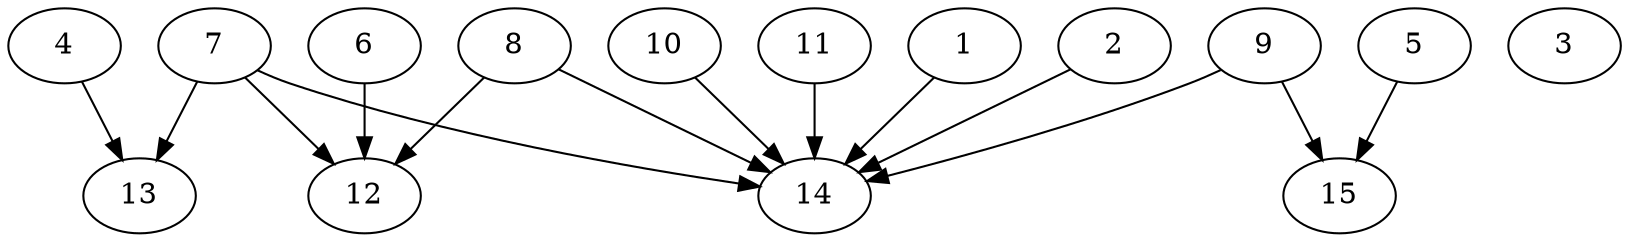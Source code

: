 // DAG automatically generated by daggen at Thu Oct  3 13:59:27 2019
// ./daggen --dot -n 15 --ccr 0.4 --fat 0.9 --regular 0.5 --density 0.6 --mindata 5242880 --maxdata 52428800 
digraph G {
  1 [size="105415680", alpha="0.08", expect_size="42166272"] 
  1 -> 14 [size ="42166272"]
  2 [size="87265280", alpha="0.13", expect_size="34906112"] 
  2 -> 14 [size ="34906112"]
  3 [size="41666560", alpha="0.04", expect_size="16666624"] 
  4 [size="90685440", alpha="0.11", expect_size="36274176"] 
  4 -> 13 [size ="36274176"]
  5 [size="102474240", alpha="0.12", expect_size="40989696"] 
  5 -> 15 [size ="40989696"]
  6 [size="114042880", alpha="0.19", expect_size="45617152"] 
  6 -> 12 [size ="45617152"]
  7 [size="47403520", alpha="0.01", expect_size="18961408"] 
  7 -> 12 [size ="18961408"]
  7 -> 13 [size ="18961408"]
  7 -> 14 [size ="18961408"]
  8 [size="115640320", alpha="0.11", expect_size="46256128"] 
  8 -> 12 [size ="46256128"]
  8 -> 14 [size ="46256128"]
  9 [size="45007360", alpha="0.02", expect_size="18002944"] 
  9 -> 14 [size ="18002944"]
  9 -> 15 [size ="18002944"]
  10 [size="109959680", alpha="0.13", expect_size="43983872"] 
  10 -> 14 [size ="43983872"]
  11 [size="54712320", alpha="0.10", expect_size="21884928"] 
  11 -> 14 [size ="21884928"]
  12 [size="99522560", alpha="0.10", expect_size="39809024"] 
  13 [size="55728640", alpha="0.13", expect_size="22291456"] 
  14 [size="77498880", alpha="0.03", expect_size="30999552"] 
  15 [size="22054400", alpha="0.10", expect_size="8821760"] 
}
